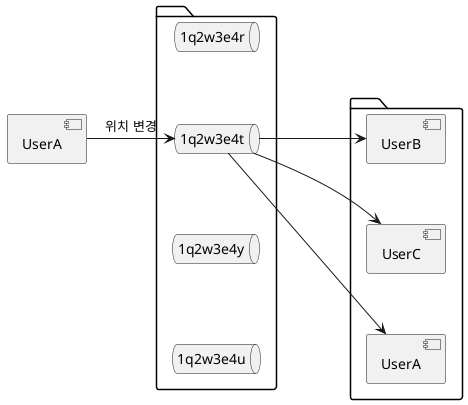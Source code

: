  @startuml
 component UserA

 package {
 queue 1q2w3e4r
 queue 1q2w3e4t
 queue 1q2w3e4y
 queue 1q2w3e4u
 1q2w3e4r -[hidden]down- 1q2w3e4t
 1q2w3e4t -[hidden]down- 1q2w3e4y
 1q2w3e4y -[hidden]down- 1q2w3e4u
 }
 package {
 component UserB
 component UserC
 component UserD as "UserA"

 UserB -[hidden]down- UserC
 UserC -[hidden]down- UserD
 }
 UserA -right-> 1q2w3e4t : 위치 변경
 1q2w3e4t -right-> UserB
 1q2w3e4t -right-> UserC
 1q2w3e4t -right-> UserD

 @enduml
